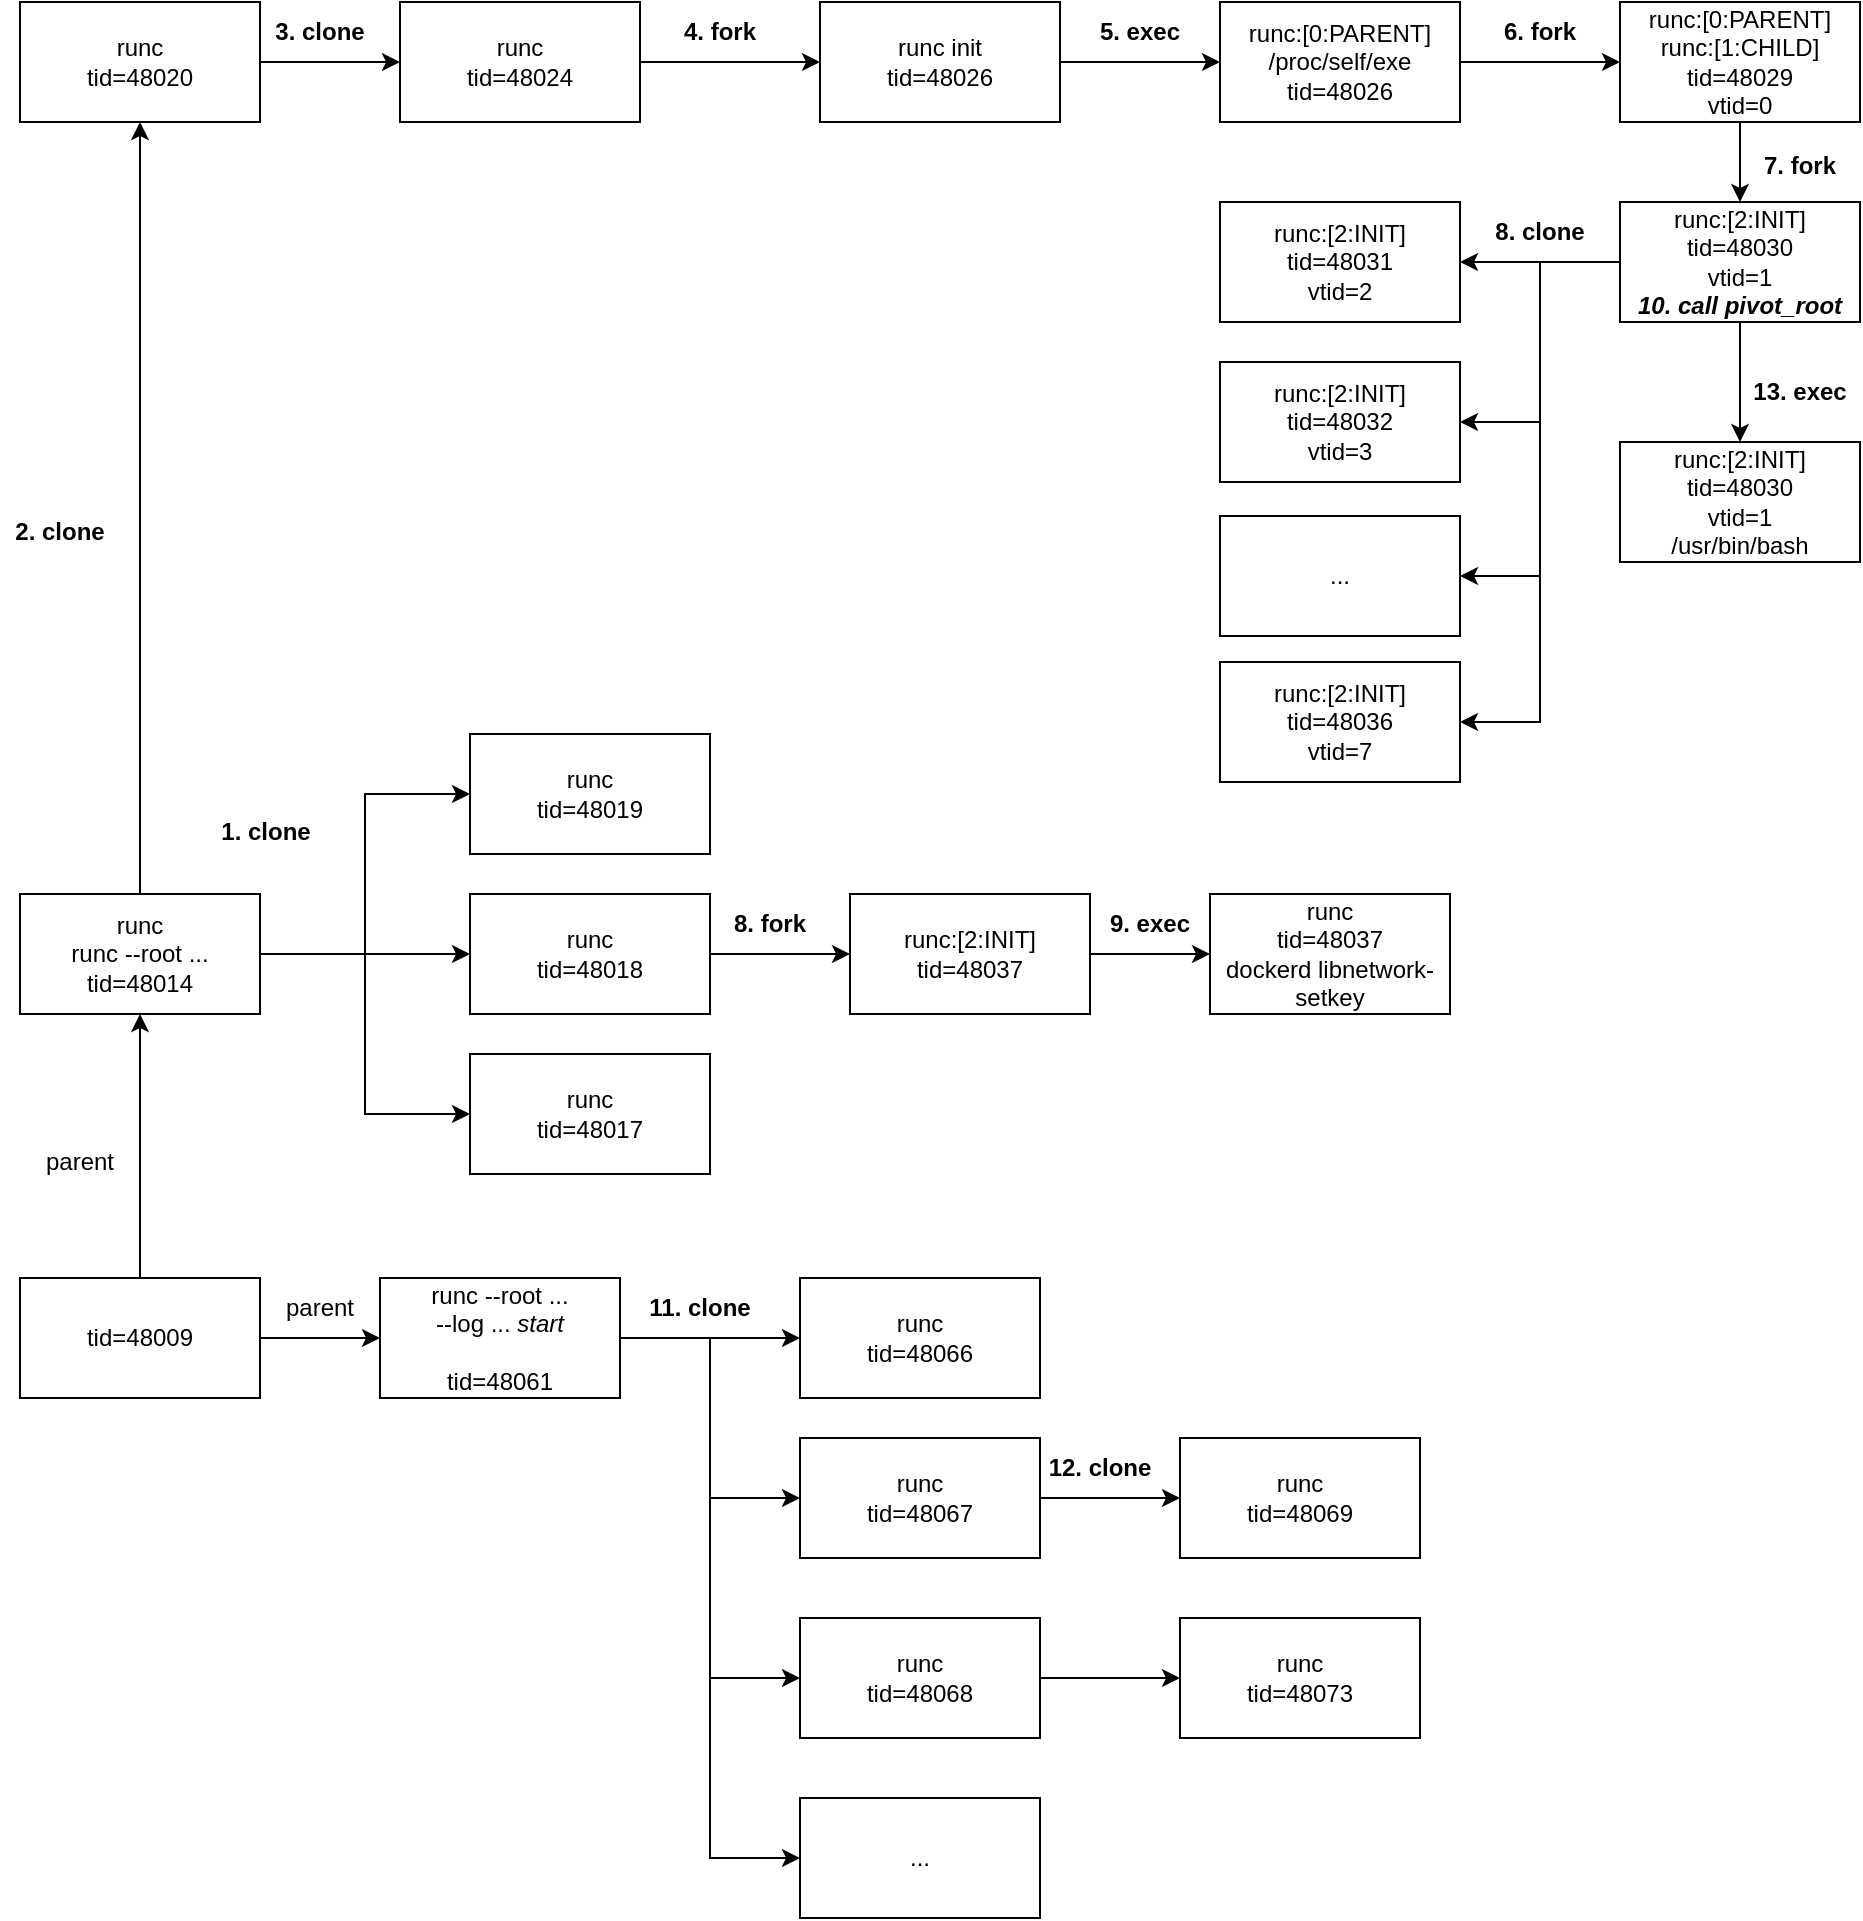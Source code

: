 <mxfile version="16.2.4" type="github">
  <diagram id="Ybvla86FJAiDTcOJxf7-" name="Page-1">
    <mxGraphModel dx="3251" dy="891" grid="1" gridSize="10" guides="1" tooltips="1" connect="1" arrows="1" fold="1" page="1" pageScale="1" pageWidth="827" pageHeight="1169" math="0" shadow="0">
      <root>
        <mxCell id="0" />
        <mxCell id="1" parent="0" />
        <mxCell id="JA2z67xEsf-Lq8oUfWYJ-3" style="edgeStyle=orthogonalEdgeStyle;rounded=0;orthogonalLoop=1;jettySize=auto;html=1;exitX=1;exitY=0.5;exitDx=0;exitDy=0;entryX=0;entryY=0.5;entryDx=0;entryDy=0;" parent="1" source="JA2z67xEsf-Lq8oUfWYJ-1" target="JA2z67xEsf-Lq8oUfWYJ-2" edge="1">
          <mxGeometry relative="1" as="geometry" />
        </mxCell>
        <mxCell id="JA2z67xEsf-Lq8oUfWYJ-1" value="runc&lt;br&gt;tid=&lt;span&gt;48024&lt;/span&gt;&lt;div class=&quot;okr-block-clipboard&quot;&gt;&lt;/div&gt;" style="rounded=0;whiteSpace=wrap;html=1;" parent="1" vertex="1">
          <mxGeometry x="-790" y="500" width="120" height="60" as="geometry" />
        </mxCell>
        <mxCell id="JA2z67xEsf-Lq8oUfWYJ-10" style="edgeStyle=orthogonalEdgeStyle;rounded=0;orthogonalLoop=1;jettySize=auto;html=1;exitX=1;exitY=0.5;exitDx=0;exitDy=0;entryX=0;entryY=0.5;entryDx=0;entryDy=0;" parent="1" source="JA2z67xEsf-Lq8oUfWYJ-2" target="JA2z67xEsf-Lq8oUfWYJ-9" edge="1">
          <mxGeometry relative="1" as="geometry" />
        </mxCell>
        <mxCell id="JA2z67xEsf-Lq8oUfWYJ-2" value="runc init&lt;br&gt;tid=&lt;span&gt;48026&lt;/span&gt;&lt;div class=&quot;okr-block-clipboard&quot;&gt;&lt;/div&gt;" style="rounded=0;whiteSpace=wrap;html=1;" parent="1" vertex="1">
          <mxGeometry x="-580" y="500" width="120" height="60" as="geometry" />
        </mxCell>
        <mxCell id="JA2z67xEsf-Lq8oUfWYJ-4" value="&lt;b&gt;4. fork&lt;/b&gt;" style="text;html=1;strokeColor=none;fillColor=none;align=center;verticalAlign=middle;whiteSpace=wrap;rounded=0;" parent="1" vertex="1">
          <mxGeometry x="-660" y="500" width="60" height="30" as="geometry" />
        </mxCell>
        <mxCell id="JA2z67xEsf-Lq8oUfWYJ-16" style="edgeStyle=orthogonalEdgeStyle;rounded=0;orthogonalLoop=1;jettySize=auto;html=1;exitX=0.5;exitY=1;exitDx=0;exitDy=0;entryX=0.5;entryY=0;entryDx=0;entryDy=0;" parent="1" source="JA2z67xEsf-Lq8oUfWYJ-5" target="JA2z67xEsf-Lq8oUfWYJ-6" edge="1">
          <mxGeometry relative="1" as="geometry" />
        </mxCell>
        <mxCell id="JA2z67xEsf-Lq8oUfWYJ-5" value="&lt;div class=&quot;okr-block-clipboard&quot;&gt;&lt;/div&gt;&lt;div&gt; runc:[0:PARENT]&lt;/div&gt;&lt;div&gt;runc:[1:CHILD]&lt;br&gt;&lt;/div&gt;tid=48029&lt;br&gt;vtid=0" style="rounded=0;whiteSpace=wrap;html=1;" parent="1" vertex="1">
          <mxGeometry x="-180" y="500" width="120" height="60" as="geometry" />
        </mxCell>
        <mxCell id="JA2z67xEsf-Lq8oUfWYJ-19" style="edgeStyle=orthogonalEdgeStyle;rounded=0;orthogonalLoop=1;jettySize=auto;html=1;exitX=0;exitY=0.5;exitDx=0;exitDy=0;entryX=1;entryY=0.5;entryDx=0;entryDy=0;" parent="1" source="JA2z67xEsf-Lq8oUfWYJ-6" target="JA2z67xEsf-Lq8oUfWYJ-18" edge="1">
          <mxGeometry relative="1" as="geometry" />
        </mxCell>
        <mxCell id="JA2z67xEsf-Lq8oUfWYJ-35" style="edgeStyle=orthogonalEdgeStyle;rounded=0;orthogonalLoop=1;jettySize=auto;html=1;exitX=0.5;exitY=1;exitDx=0;exitDy=0;entryX=0.5;entryY=0;entryDx=0;entryDy=0;" parent="1" source="JA2z67xEsf-Lq8oUfWYJ-6" target="JA2z67xEsf-Lq8oUfWYJ-34" edge="1">
          <mxGeometry relative="1" as="geometry" />
        </mxCell>
        <mxCell id="JA2z67xEsf-Lq8oUfWYJ-42" style="edgeStyle=orthogonalEdgeStyle;rounded=0;orthogonalLoop=1;jettySize=auto;html=1;exitX=0;exitY=0.5;exitDx=0;exitDy=0;entryX=1;entryY=0.5;entryDx=0;entryDy=0;" parent="1" source="JA2z67xEsf-Lq8oUfWYJ-6" target="JA2z67xEsf-Lq8oUfWYJ-21" edge="1">
          <mxGeometry relative="1" as="geometry" />
        </mxCell>
        <mxCell id="JA2z67xEsf-Lq8oUfWYJ-43" style="edgeStyle=orthogonalEdgeStyle;rounded=0;orthogonalLoop=1;jettySize=auto;html=1;exitX=0;exitY=0.5;exitDx=0;exitDy=0;entryX=1;entryY=0.5;entryDx=0;entryDy=0;" parent="1" source="JA2z67xEsf-Lq8oUfWYJ-6" target="JA2z67xEsf-Lq8oUfWYJ-22" edge="1">
          <mxGeometry relative="1" as="geometry" />
        </mxCell>
        <mxCell id="JA2z67xEsf-Lq8oUfWYJ-46" style="edgeStyle=orthogonalEdgeStyle;rounded=0;orthogonalLoop=1;jettySize=auto;html=1;exitX=0;exitY=0.5;exitDx=0;exitDy=0;entryX=1;entryY=0.5;entryDx=0;entryDy=0;" parent="1" source="JA2z67xEsf-Lq8oUfWYJ-6" target="JA2z67xEsf-Lq8oUfWYJ-25" edge="1">
          <mxGeometry relative="1" as="geometry" />
        </mxCell>
        <mxCell id="JA2z67xEsf-Lq8oUfWYJ-6" value="&lt;div class=&quot;okr-block-clipboard&quot;&gt;&lt;/div&gt;&lt;div&gt;&lt;div class=&quot;okr-block-clipboard&quot;&gt;&lt;/div&gt;&lt;div&gt;runc:[2:INIT]&lt;/div&gt;&lt;/div&gt;tid=&lt;span&gt;48030&lt;br&gt;vtid=1&lt;br&gt;&lt;b&gt;&lt;i&gt;10. call pivot_root&lt;/i&gt;&lt;/b&gt;&lt;br&gt;&lt;/span&gt;&lt;div class=&quot;okr-block-clipboard&quot;&gt;&lt;/div&gt;" style="rounded=0;whiteSpace=wrap;html=1;" parent="1" vertex="1">
          <mxGeometry x="-180" y="600" width="120" height="60" as="geometry" />
        </mxCell>
        <mxCell id="JA2z67xEsf-Lq8oUfWYJ-12" style="edgeStyle=orthogonalEdgeStyle;rounded=0;orthogonalLoop=1;jettySize=auto;html=1;exitX=1;exitY=0.5;exitDx=0;exitDy=0;entryX=0;entryY=0.5;entryDx=0;entryDy=0;" parent="1" source="JA2z67xEsf-Lq8oUfWYJ-8" target="JA2z67xEsf-Lq8oUfWYJ-1" edge="1">
          <mxGeometry relative="1" as="geometry" />
        </mxCell>
        <mxCell id="JA2z67xEsf-Lq8oUfWYJ-8" value="runc&lt;br&gt;tid=48020" style="rounded=0;whiteSpace=wrap;html=1;" parent="1" vertex="1">
          <mxGeometry x="-980" y="500" width="120" height="60" as="geometry" />
        </mxCell>
        <mxCell id="JA2z67xEsf-Lq8oUfWYJ-14" style="edgeStyle=orthogonalEdgeStyle;rounded=0;orthogonalLoop=1;jettySize=auto;html=1;exitX=1;exitY=0.5;exitDx=0;exitDy=0;entryX=0;entryY=0.5;entryDx=0;entryDy=0;" parent="1" source="JA2z67xEsf-Lq8oUfWYJ-9" target="JA2z67xEsf-Lq8oUfWYJ-5" edge="1">
          <mxGeometry relative="1" as="geometry" />
        </mxCell>
        <mxCell id="JA2z67xEsf-Lq8oUfWYJ-9" value="runc:[0:PARENT]&lt;br&gt;/proc/self/exe&lt;br&gt;tid=48026" style="rounded=0;whiteSpace=wrap;html=1;" parent="1" vertex="1">
          <mxGeometry x="-380" y="500" width="120" height="60" as="geometry" />
        </mxCell>
        <mxCell id="JA2z67xEsf-Lq8oUfWYJ-11" value="&lt;b&gt;5. exec&lt;/b&gt;" style="text;html=1;strokeColor=none;fillColor=none;align=center;verticalAlign=middle;whiteSpace=wrap;rounded=0;" parent="1" vertex="1">
          <mxGeometry x="-450" y="500" width="60" height="30" as="geometry" />
        </mxCell>
        <mxCell id="JA2z67xEsf-Lq8oUfWYJ-13" value="&lt;b&gt;3. clone&lt;/b&gt;" style="text;html=1;strokeColor=none;fillColor=none;align=center;verticalAlign=middle;whiteSpace=wrap;rounded=0;" parent="1" vertex="1">
          <mxGeometry x="-860" y="500" width="60" height="30" as="geometry" />
        </mxCell>
        <mxCell id="JA2z67xEsf-Lq8oUfWYJ-15" value="&lt;b&gt;6. fork&lt;/b&gt;" style="text;html=1;strokeColor=none;fillColor=none;align=center;verticalAlign=middle;whiteSpace=wrap;rounded=0;" parent="1" vertex="1">
          <mxGeometry x="-250" y="500" width="60" height="30" as="geometry" />
        </mxCell>
        <mxCell id="JA2z67xEsf-Lq8oUfWYJ-17" value="&lt;b&gt;7. fork&lt;/b&gt;" style="text;html=1;strokeColor=none;fillColor=none;align=center;verticalAlign=middle;whiteSpace=wrap;rounded=0;" parent="1" vertex="1">
          <mxGeometry x="-120" y="567" width="60" height="30" as="geometry" />
        </mxCell>
        <mxCell id="JA2z67xEsf-Lq8oUfWYJ-18" value="&lt;div class=&quot;okr-block-clipboard&quot;&gt;&lt;/div&gt;&lt;div&gt;&lt;div class=&quot;okr-block-clipboard&quot;&gt;&lt;/div&gt;&lt;div&gt;runc:[2:INIT]&lt;/div&gt;&lt;/div&gt;tid=&lt;span&gt;48031&lt;br&gt;vtid=2&lt;br&gt;&lt;/span&gt;&lt;div class=&quot;okr-block-clipboard&quot;&gt;&lt;/div&gt;" style="rounded=0;whiteSpace=wrap;html=1;" parent="1" vertex="1">
          <mxGeometry x="-380" y="600" width="120" height="60" as="geometry" />
        </mxCell>
        <mxCell id="JA2z67xEsf-Lq8oUfWYJ-20" value="&lt;b&gt;8. clone&lt;/b&gt;" style="text;html=1;strokeColor=none;fillColor=none;align=center;verticalAlign=middle;whiteSpace=wrap;rounded=0;" parent="1" vertex="1">
          <mxGeometry x="-250" y="600" width="60" height="30" as="geometry" />
        </mxCell>
        <mxCell id="JA2z67xEsf-Lq8oUfWYJ-21" value="&lt;div class=&quot;okr-block-clipboard&quot;&gt;&lt;/div&gt;&lt;div&gt;&lt;div class=&quot;okr-block-clipboard&quot;&gt;&lt;/div&gt;&lt;div&gt;runc:[2:INIT]&lt;/div&gt;&lt;/div&gt;tid=&lt;span&gt;48032&lt;br&gt;vtid=3&lt;br&gt;&lt;/span&gt;&lt;div class=&quot;okr-block-clipboard&quot;&gt;&lt;/div&gt;" style="rounded=0;whiteSpace=wrap;html=1;" parent="1" vertex="1">
          <mxGeometry x="-380" y="680" width="120" height="60" as="geometry" />
        </mxCell>
        <mxCell id="JA2z67xEsf-Lq8oUfWYJ-22" value="&lt;div class=&quot;okr-block-clipboard&quot;&gt;&lt;/div&gt;&lt;div&gt;&lt;div class=&quot;okr-block-clipboard&quot;&gt;&lt;/div&gt;&lt;div&gt;&lt;/div&gt;&lt;/div&gt;&lt;span&gt;...&lt;br&gt;&lt;/span&gt;&lt;div class=&quot;okr-block-clipboard&quot;&gt;&lt;/div&gt;" style="rounded=0;whiteSpace=wrap;html=1;" parent="1" vertex="1">
          <mxGeometry x="-380" y="757" width="120" height="60" as="geometry" />
        </mxCell>
        <mxCell id="JA2z67xEsf-Lq8oUfWYJ-25" value="&lt;div class=&quot;okr-block-clipboard&quot;&gt;&lt;/div&gt;&lt;div&gt;&lt;div class=&quot;okr-block-clipboard&quot;&gt;&lt;/div&gt;&lt;div&gt;runc:[2:INIT]&lt;/div&gt;&lt;/div&gt;tid=&lt;span&gt;48036&lt;br&gt;vtid=7&lt;br&gt;&lt;/span&gt;&lt;div class=&quot;okr-block-clipboard&quot;&gt;&lt;/div&gt;" style="rounded=0;whiteSpace=wrap;html=1;" parent="1" vertex="1">
          <mxGeometry x="-380" y="830" width="120" height="60" as="geometry" />
        </mxCell>
        <mxCell id="JA2z67xEsf-Lq8oUfWYJ-28" style="edgeStyle=orthogonalEdgeStyle;rounded=0;orthogonalLoop=1;jettySize=auto;html=1;exitX=1;exitY=0.5;exitDx=0;exitDy=0;entryX=0;entryY=0.5;entryDx=0;entryDy=0;" parent="1" source="JA2z67xEsf-Lq8oUfWYJ-26" target="JA2z67xEsf-Lq8oUfWYJ-27" edge="1">
          <mxGeometry relative="1" as="geometry" />
        </mxCell>
        <mxCell id="JA2z67xEsf-Lq8oUfWYJ-26" value="&lt;div class=&quot;okr-block-clipboard&quot;&gt;&lt;/div&gt;&lt;div&gt;&lt;div class=&quot;okr-block-clipboard&quot;&gt;&lt;/div&gt;&lt;div&gt;runc:[2:INIT]&lt;/div&gt;&lt;/div&gt;tid=&lt;span&gt;48037&lt;br&gt;&lt;/span&gt;&lt;div class=&quot;okr-block-clipboard&quot;&gt;&lt;/div&gt;" style="rounded=0;whiteSpace=wrap;html=1;" parent="1" vertex="1">
          <mxGeometry x="-565" y="946" width="120" height="60" as="geometry" />
        </mxCell>
        <mxCell id="JA2z67xEsf-Lq8oUfWYJ-27" value="&lt;div&gt;runc&lt;/div&gt;tid=48037&lt;br&gt;dockerd libnetwork-setkey" style="rounded=0;whiteSpace=wrap;html=1;" parent="1" vertex="1">
          <mxGeometry x="-385" y="946" width="120" height="60" as="geometry" />
        </mxCell>
        <mxCell id="JA2z67xEsf-Lq8oUfWYJ-29" value="&lt;b&gt;9. exec&lt;/b&gt;" style="text;html=1;strokeColor=none;fillColor=none;align=center;verticalAlign=middle;whiteSpace=wrap;rounded=0;" parent="1" vertex="1">
          <mxGeometry x="-445" y="946" width="60" height="30" as="geometry" />
        </mxCell>
        <mxCell id="JA2z67xEsf-Lq8oUfWYJ-32" style="edgeStyle=orthogonalEdgeStyle;rounded=0;orthogonalLoop=1;jettySize=auto;html=1;exitX=1;exitY=0.5;exitDx=0;exitDy=0;entryX=0;entryY=0.5;entryDx=0;entryDy=0;" parent="1" source="JA2z67xEsf-Lq8oUfWYJ-31" target="JA2z67xEsf-Lq8oUfWYJ-26" edge="1">
          <mxGeometry relative="1" as="geometry" />
        </mxCell>
        <mxCell id="JA2z67xEsf-Lq8oUfWYJ-31" value="&lt;div class=&quot;okr-block-clipboard&quot;&gt;&lt;/div&gt;&lt;div&gt;&lt;div class=&quot;okr-block-clipboard&quot;&gt;&lt;/div&gt;&lt;div&gt;runc&lt;/div&gt;&lt;/div&gt;tid=&lt;span&gt;48018&lt;br&gt;&lt;/span&gt;&lt;div class=&quot;okr-block-clipboard&quot;&gt;&lt;/div&gt;" style="rounded=0;whiteSpace=wrap;html=1;" parent="1" vertex="1">
          <mxGeometry x="-755" y="946" width="120" height="60" as="geometry" />
        </mxCell>
        <mxCell id="JA2z67xEsf-Lq8oUfWYJ-33" value="&lt;b&gt;8. fork&lt;/b&gt;" style="text;html=1;strokeColor=none;fillColor=none;align=center;verticalAlign=middle;whiteSpace=wrap;rounded=0;" parent="1" vertex="1">
          <mxGeometry x="-635" y="946" width="60" height="30" as="geometry" />
        </mxCell>
        <mxCell id="JA2z67xEsf-Lq8oUfWYJ-34" value="&lt;div&gt;runc:[2:INIT]&lt;/div&gt;tid=48030&lt;br&gt;vtid=1&lt;br&gt;/usr/bin/bash" style="rounded=0;whiteSpace=wrap;html=1;" parent="1" vertex="1">
          <mxGeometry x="-180" y="720" width="120" height="60" as="geometry" />
        </mxCell>
        <mxCell id="JA2z67xEsf-Lq8oUfWYJ-36" value="&lt;b&gt;13. exec&lt;/b&gt;" style="text;html=1;strokeColor=none;fillColor=none;align=center;verticalAlign=middle;whiteSpace=wrap;rounded=0;" parent="1" vertex="1">
          <mxGeometry x="-120" y="680" width="60" height="30" as="geometry" />
        </mxCell>
        <mxCell id="JA2z67xEsf-Lq8oUfWYJ-38" style="edgeStyle=orthogonalEdgeStyle;rounded=0;orthogonalLoop=1;jettySize=auto;html=1;exitX=1;exitY=0.5;exitDx=0;exitDy=0;entryX=0;entryY=0.5;entryDx=0;entryDy=0;" parent="1" source="JA2z67xEsf-Lq8oUfWYJ-37" target="JA2z67xEsf-Lq8oUfWYJ-31" edge="1">
          <mxGeometry relative="1" as="geometry" />
        </mxCell>
        <mxCell id="JA2z67xEsf-Lq8oUfWYJ-40" style="edgeStyle=orthogonalEdgeStyle;rounded=0;orthogonalLoop=1;jettySize=auto;html=1;exitX=0.5;exitY=0;exitDx=0;exitDy=0;entryX=0.5;entryY=1;entryDx=0;entryDy=0;" parent="1" source="JA2z67xEsf-Lq8oUfWYJ-37" target="JA2z67xEsf-Lq8oUfWYJ-8" edge="1">
          <mxGeometry relative="1" as="geometry" />
        </mxCell>
        <mxCell id="tgb30LYWHz61ro44UjXS-9" style="edgeStyle=orthogonalEdgeStyle;rounded=0;orthogonalLoop=1;jettySize=auto;html=1;exitX=1;exitY=0.5;exitDx=0;exitDy=0;entryX=0;entryY=0.5;entryDx=0;entryDy=0;" edge="1" parent="1" source="JA2z67xEsf-Lq8oUfWYJ-37" target="tgb30LYWHz61ro44UjXS-3">
          <mxGeometry relative="1" as="geometry" />
        </mxCell>
        <mxCell id="tgb30LYWHz61ro44UjXS-12" style="edgeStyle=orthogonalEdgeStyle;rounded=0;orthogonalLoop=1;jettySize=auto;html=1;exitX=1;exitY=0.5;exitDx=0;exitDy=0;entryX=0;entryY=0.5;entryDx=0;entryDy=0;" edge="1" parent="1" source="JA2z67xEsf-Lq8oUfWYJ-37" target="tgb30LYWHz61ro44UjXS-2">
          <mxGeometry relative="1" as="geometry" />
        </mxCell>
        <mxCell id="JA2z67xEsf-Lq8oUfWYJ-37" value="&lt;div class=&quot;okr-block-clipboard&quot;&gt;&lt;/div&gt;&lt;div&gt;&lt;div class=&quot;okr-block-clipboard&quot;&gt;&lt;/div&gt;&lt;div&gt;runc&lt;/div&gt;&lt;/div&gt;&lt;div&gt;runc --root ...&lt;/div&gt;tid=&lt;span&gt;48014&lt;br&gt;&lt;/span&gt;&lt;div class=&quot;okr-block-clipboard&quot;&gt;&lt;/div&gt;" style="rounded=0;whiteSpace=wrap;html=1;" parent="1" vertex="1">
          <mxGeometry x="-980" y="946" width="120" height="60" as="geometry" />
        </mxCell>
        <mxCell id="JA2z67xEsf-Lq8oUfWYJ-39" value="&lt;b&gt;1. clone&lt;/b&gt;" style="text;html=1;strokeColor=none;fillColor=none;align=center;verticalAlign=middle;whiteSpace=wrap;rounded=0;" parent="1" vertex="1">
          <mxGeometry x="-887" y="900" width="60" height="30" as="geometry" />
        </mxCell>
        <mxCell id="JA2z67xEsf-Lq8oUfWYJ-41" value="&lt;b&gt;2. clone&lt;/b&gt;" style="text;html=1;strokeColor=none;fillColor=none;align=center;verticalAlign=middle;whiteSpace=wrap;rounded=0;" parent="1" vertex="1">
          <mxGeometry x="-990" y="750" width="60" height="30" as="geometry" />
        </mxCell>
        <mxCell id="tgb30LYWHz61ro44UjXS-2" value="&lt;div class=&quot;okr-block-clipboard&quot;&gt;&lt;/div&gt;&lt;div&gt;&lt;div class=&quot;okr-block-clipboard&quot;&gt;&lt;/div&gt;&lt;div&gt;runc&lt;/div&gt;&lt;/div&gt;tid=&lt;span&gt;48019&lt;br&gt;&lt;/span&gt;&lt;div class=&quot;okr-block-clipboard&quot;&gt;&lt;/div&gt;" style="rounded=0;whiteSpace=wrap;html=1;" vertex="1" parent="1">
          <mxGeometry x="-755" y="866" width="120" height="60" as="geometry" />
        </mxCell>
        <mxCell id="tgb30LYWHz61ro44UjXS-3" value="&lt;div class=&quot;okr-block-clipboard&quot;&gt;&lt;/div&gt;&lt;div&gt;&lt;div class=&quot;okr-block-clipboard&quot;&gt;&lt;/div&gt;&lt;div&gt;runc&lt;/div&gt;&lt;/div&gt;tid=&lt;span&gt;48017&lt;br&gt;&lt;/span&gt;&lt;div class=&quot;okr-block-clipboard&quot;&gt;&lt;/div&gt;" style="rounded=0;whiteSpace=wrap;html=1;" vertex="1" parent="1">
          <mxGeometry x="-755" y="1026" width="120" height="60" as="geometry" />
        </mxCell>
        <mxCell id="tgb30LYWHz61ro44UjXS-24" style="edgeStyle=orthogonalEdgeStyle;rounded=0;orthogonalLoop=1;jettySize=auto;html=1;exitX=1;exitY=0.5;exitDx=0;exitDy=0;entryX=0;entryY=0.5;entryDx=0;entryDy=0;" edge="1" parent="1" source="tgb30LYWHz61ro44UjXS-14" target="tgb30LYWHz61ro44UjXS-15">
          <mxGeometry relative="1" as="geometry" />
        </mxCell>
        <mxCell id="tgb30LYWHz61ro44UjXS-25" style="edgeStyle=orthogonalEdgeStyle;rounded=0;orthogonalLoop=1;jettySize=auto;html=1;exitX=0.5;exitY=0;exitDx=0;exitDy=0;entryX=0.5;entryY=1;entryDx=0;entryDy=0;" edge="1" parent="1" source="tgb30LYWHz61ro44UjXS-14" target="JA2z67xEsf-Lq8oUfWYJ-37">
          <mxGeometry relative="1" as="geometry" />
        </mxCell>
        <mxCell id="tgb30LYWHz61ro44UjXS-14" value="tid=48009" style="rounded=0;whiteSpace=wrap;html=1;" vertex="1" parent="1">
          <mxGeometry x="-980" y="1138" width="120" height="60" as="geometry" />
        </mxCell>
        <mxCell id="tgb30LYWHz61ro44UjXS-28" style="edgeStyle=orthogonalEdgeStyle;rounded=0;orthogonalLoop=1;jettySize=auto;html=1;exitX=1;exitY=0.5;exitDx=0;exitDy=0;entryX=0;entryY=0.5;entryDx=0;entryDy=0;" edge="1" parent="1" source="tgb30LYWHz61ro44UjXS-15" target="tgb30LYWHz61ro44UjXS-16">
          <mxGeometry relative="1" as="geometry" />
        </mxCell>
        <mxCell id="tgb30LYWHz61ro44UjXS-30" style="edgeStyle=orthogonalEdgeStyle;rounded=0;orthogonalLoop=1;jettySize=auto;html=1;exitX=1;exitY=0.5;exitDx=0;exitDy=0;entryX=0;entryY=0.5;entryDx=0;entryDy=0;" edge="1" parent="1" source="tgb30LYWHz61ro44UjXS-15" target="tgb30LYWHz61ro44UjXS-18">
          <mxGeometry relative="1" as="geometry" />
        </mxCell>
        <mxCell id="tgb30LYWHz61ro44UjXS-32" style="edgeStyle=orthogonalEdgeStyle;rounded=0;orthogonalLoop=1;jettySize=auto;html=1;exitX=1;exitY=0.5;exitDx=0;exitDy=0;entryX=0;entryY=0.5;entryDx=0;entryDy=0;" edge="1" parent="1" source="tgb30LYWHz61ro44UjXS-15" target="tgb30LYWHz61ro44UjXS-19">
          <mxGeometry relative="1" as="geometry" />
        </mxCell>
        <mxCell id="tgb30LYWHz61ro44UjXS-34" style="edgeStyle=orthogonalEdgeStyle;rounded=0;orthogonalLoop=1;jettySize=auto;html=1;exitX=1;exitY=0.5;exitDx=0;exitDy=0;entryX=0;entryY=0.5;entryDx=0;entryDy=0;" edge="1" parent="1" source="tgb30LYWHz61ro44UjXS-15" target="tgb30LYWHz61ro44UjXS-21">
          <mxGeometry relative="1" as="geometry" />
        </mxCell>
        <mxCell id="tgb30LYWHz61ro44UjXS-15" value="runc --root ... &lt;br&gt;--log ... &lt;i&gt;start&lt;/i&gt;&lt;br&gt;&lt;br&gt;tid=48061" style="rounded=0;whiteSpace=wrap;html=1;" vertex="1" parent="1">
          <mxGeometry x="-800" y="1138" width="120" height="60" as="geometry" />
        </mxCell>
        <mxCell id="tgb30LYWHz61ro44UjXS-16" value="runc&lt;br&gt;tid=48066" style="rounded=0;whiteSpace=wrap;html=1;" vertex="1" parent="1">
          <mxGeometry x="-590" y="1138" width="120" height="60" as="geometry" />
        </mxCell>
        <mxCell id="tgb30LYWHz61ro44UjXS-31" style="edgeStyle=orthogonalEdgeStyle;rounded=0;orthogonalLoop=1;jettySize=auto;html=1;exitX=1;exitY=0.5;exitDx=0;exitDy=0;entryX=0;entryY=0.5;entryDx=0;entryDy=0;" edge="1" parent="1" source="tgb30LYWHz61ro44UjXS-18" target="tgb30LYWHz61ro44UjXS-20">
          <mxGeometry relative="1" as="geometry" />
        </mxCell>
        <mxCell id="tgb30LYWHz61ro44UjXS-18" value="runc&lt;br&gt;tid=48067" style="rounded=0;whiteSpace=wrap;html=1;" vertex="1" parent="1">
          <mxGeometry x="-590" y="1218" width="120" height="60" as="geometry" />
        </mxCell>
        <mxCell id="tgb30LYWHz61ro44UjXS-33" style="edgeStyle=orthogonalEdgeStyle;rounded=0;orthogonalLoop=1;jettySize=auto;html=1;exitX=1;exitY=0.5;exitDx=0;exitDy=0;entryX=0;entryY=0.5;entryDx=0;entryDy=0;" edge="1" parent="1" source="tgb30LYWHz61ro44UjXS-19" target="tgb30LYWHz61ro44UjXS-23">
          <mxGeometry relative="1" as="geometry" />
        </mxCell>
        <mxCell id="tgb30LYWHz61ro44UjXS-19" value="runc&lt;br&gt;tid=48068" style="rounded=0;whiteSpace=wrap;html=1;" vertex="1" parent="1">
          <mxGeometry x="-590" y="1308" width="120" height="60" as="geometry" />
        </mxCell>
        <mxCell id="tgb30LYWHz61ro44UjXS-20" value="runc&lt;br&gt;tid=48069" style="rounded=0;whiteSpace=wrap;html=1;" vertex="1" parent="1">
          <mxGeometry x="-400" y="1218" width="120" height="60" as="geometry" />
        </mxCell>
        <mxCell id="tgb30LYWHz61ro44UjXS-21" value="..." style="rounded=0;whiteSpace=wrap;html=1;" vertex="1" parent="1">
          <mxGeometry x="-590" y="1398" width="120" height="60" as="geometry" />
        </mxCell>
        <mxCell id="tgb30LYWHz61ro44UjXS-23" value="runc&lt;br&gt;tid=48073" style="rounded=0;whiteSpace=wrap;html=1;" vertex="1" parent="1">
          <mxGeometry x="-400" y="1308" width="120" height="60" as="geometry" />
        </mxCell>
        <mxCell id="tgb30LYWHz61ro44UjXS-26" value="parent" style="text;html=1;strokeColor=none;fillColor=none;align=center;verticalAlign=middle;whiteSpace=wrap;rounded=0;" vertex="1" parent="1">
          <mxGeometry x="-980" y="1065" width="60" height="30" as="geometry" />
        </mxCell>
        <mxCell id="tgb30LYWHz61ro44UjXS-27" value="parent" style="text;html=1;strokeColor=none;fillColor=none;align=center;verticalAlign=middle;whiteSpace=wrap;rounded=0;" vertex="1" parent="1">
          <mxGeometry x="-860" y="1138" width="60" height="30" as="geometry" />
        </mxCell>
        <mxCell id="tgb30LYWHz61ro44UjXS-29" value="&lt;b&gt;11. clone&lt;/b&gt;" style="text;html=1;strokeColor=none;fillColor=none;align=center;verticalAlign=middle;whiteSpace=wrap;rounded=0;" vertex="1" parent="1">
          <mxGeometry x="-670" y="1138" width="60" height="30" as="geometry" />
        </mxCell>
        <mxCell id="tgb30LYWHz61ro44UjXS-35" value="&lt;b&gt;12. clone&lt;/b&gt;" style="text;html=1;strokeColor=none;fillColor=none;align=center;verticalAlign=middle;whiteSpace=wrap;rounded=0;" vertex="1" parent="1">
          <mxGeometry x="-470" y="1218" width="60" height="30" as="geometry" />
        </mxCell>
      </root>
    </mxGraphModel>
  </diagram>
</mxfile>
